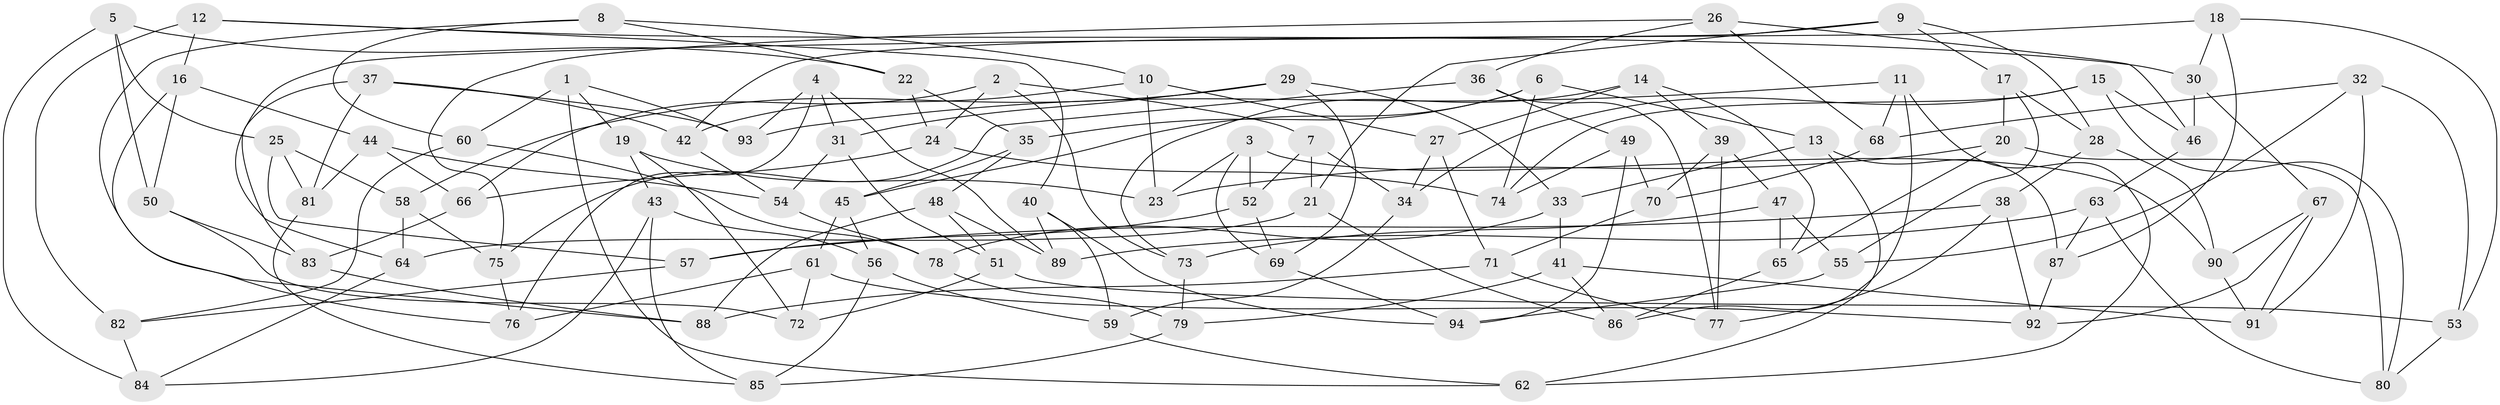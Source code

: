// coarse degree distribution, {6: 0.5689655172413793, 5: 0.05172413793103448, 4: 0.3620689655172414, 3: 0.017241379310344827}
// Generated by graph-tools (version 1.1) at 2025/52/02/27/25 19:52:33]
// undirected, 94 vertices, 188 edges
graph export_dot {
graph [start="1"]
  node [color=gray90,style=filled];
  1;
  2;
  3;
  4;
  5;
  6;
  7;
  8;
  9;
  10;
  11;
  12;
  13;
  14;
  15;
  16;
  17;
  18;
  19;
  20;
  21;
  22;
  23;
  24;
  25;
  26;
  27;
  28;
  29;
  30;
  31;
  32;
  33;
  34;
  35;
  36;
  37;
  38;
  39;
  40;
  41;
  42;
  43;
  44;
  45;
  46;
  47;
  48;
  49;
  50;
  51;
  52;
  53;
  54;
  55;
  56;
  57;
  58;
  59;
  60;
  61;
  62;
  63;
  64;
  65;
  66;
  67;
  68;
  69;
  70;
  71;
  72;
  73;
  74;
  75;
  76;
  77;
  78;
  79;
  80;
  81;
  82;
  83;
  84;
  85;
  86;
  87;
  88;
  89;
  90;
  91;
  92;
  93;
  94;
  1 -- 62;
  1 -- 93;
  1 -- 60;
  1 -- 19;
  2 -- 73;
  2 -- 66;
  2 -- 24;
  2 -- 7;
  3 -- 90;
  3 -- 52;
  3 -- 69;
  3 -- 23;
  4 -- 31;
  4 -- 76;
  4 -- 89;
  4 -- 93;
  5 -- 25;
  5 -- 50;
  5 -- 22;
  5 -- 84;
  6 -- 35;
  6 -- 13;
  6 -- 45;
  6 -- 74;
  7 -- 34;
  7 -- 52;
  7 -- 21;
  8 -- 10;
  8 -- 60;
  8 -- 88;
  8 -- 22;
  9 -- 42;
  9 -- 17;
  9 -- 21;
  9 -- 28;
  10 -- 42;
  10 -- 23;
  10 -- 27;
  11 -- 86;
  11 -- 93;
  11 -- 68;
  11 -- 62;
  12 -- 16;
  12 -- 30;
  12 -- 40;
  12 -- 82;
  13 -- 62;
  13 -- 33;
  13 -- 87;
  14 -- 27;
  14 -- 73;
  14 -- 65;
  14 -- 39;
  15 -- 74;
  15 -- 80;
  15 -- 34;
  15 -- 46;
  16 -- 76;
  16 -- 50;
  16 -- 44;
  17 -- 55;
  17 -- 20;
  17 -- 28;
  18 -- 53;
  18 -- 87;
  18 -- 30;
  18 -- 64;
  19 -- 23;
  19 -- 72;
  19 -- 43;
  20 -- 80;
  20 -- 65;
  20 -- 23;
  21 -- 64;
  21 -- 86;
  22 -- 35;
  22 -- 24;
  24 -- 66;
  24 -- 74;
  25 -- 81;
  25 -- 57;
  25 -- 58;
  26 -- 46;
  26 -- 68;
  26 -- 75;
  26 -- 36;
  27 -- 34;
  27 -- 71;
  28 -- 38;
  28 -- 90;
  29 -- 58;
  29 -- 33;
  29 -- 69;
  29 -- 31;
  30 -- 67;
  30 -- 46;
  31 -- 54;
  31 -- 51;
  32 -- 91;
  32 -- 53;
  32 -- 68;
  32 -- 55;
  33 -- 41;
  33 -- 78;
  34 -- 59;
  35 -- 45;
  35 -- 48;
  36 -- 49;
  36 -- 75;
  36 -- 77;
  37 -- 93;
  37 -- 42;
  37 -- 83;
  37 -- 81;
  38 -- 77;
  38 -- 57;
  38 -- 92;
  39 -- 47;
  39 -- 77;
  39 -- 70;
  40 -- 89;
  40 -- 59;
  40 -- 94;
  41 -- 86;
  41 -- 91;
  41 -- 79;
  42 -- 54;
  43 -- 56;
  43 -- 84;
  43 -- 85;
  44 -- 81;
  44 -- 66;
  44 -- 54;
  45 -- 56;
  45 -- 61;
  46 -- 63;
  47 -- 65;
  47 -- 73;
  47 -- 55;
  48 -- 51;
  48 -- 88;
  48 -- 89;
  49 -- 74;
  49 -- 94;
  49 -- 70;
  50 -- 72;
  50 -- 83;
  51 -- 53;
  51 -- 72;
  52 -- 69;
  52 -- 57;
  53 -- 80;
  54 -- 78;
  55 -- 94;
  56 -- 85;
  56 -- 59;
  57 -- 82;
  58 -- 75;
  58 -- 64;
  59 -- 62;
  60 -- 82;
  60 -- 78;
  61 -- 76;
  61 -- 92;
  61 -- 72;
  63 -- 89;
  63 -- 87;
  63 -- 80;
  64 -- 84;
  65 -- 86;
  66 -- 83;
  67 -- 90;
  67 -- 92;
  67 -- 91;
  68 -- 70;
  69 -- 94;
  70 -- 71;
  71 -- 77;
  71 -- 88;
  73 -- 79;
  75 -- 76;
  78 -- 79;
  79 -- 85;
  81 -- 85;
  82 -- 84;
  83 -- 88;
  87 -- 92;
  90 -- 91;
}
